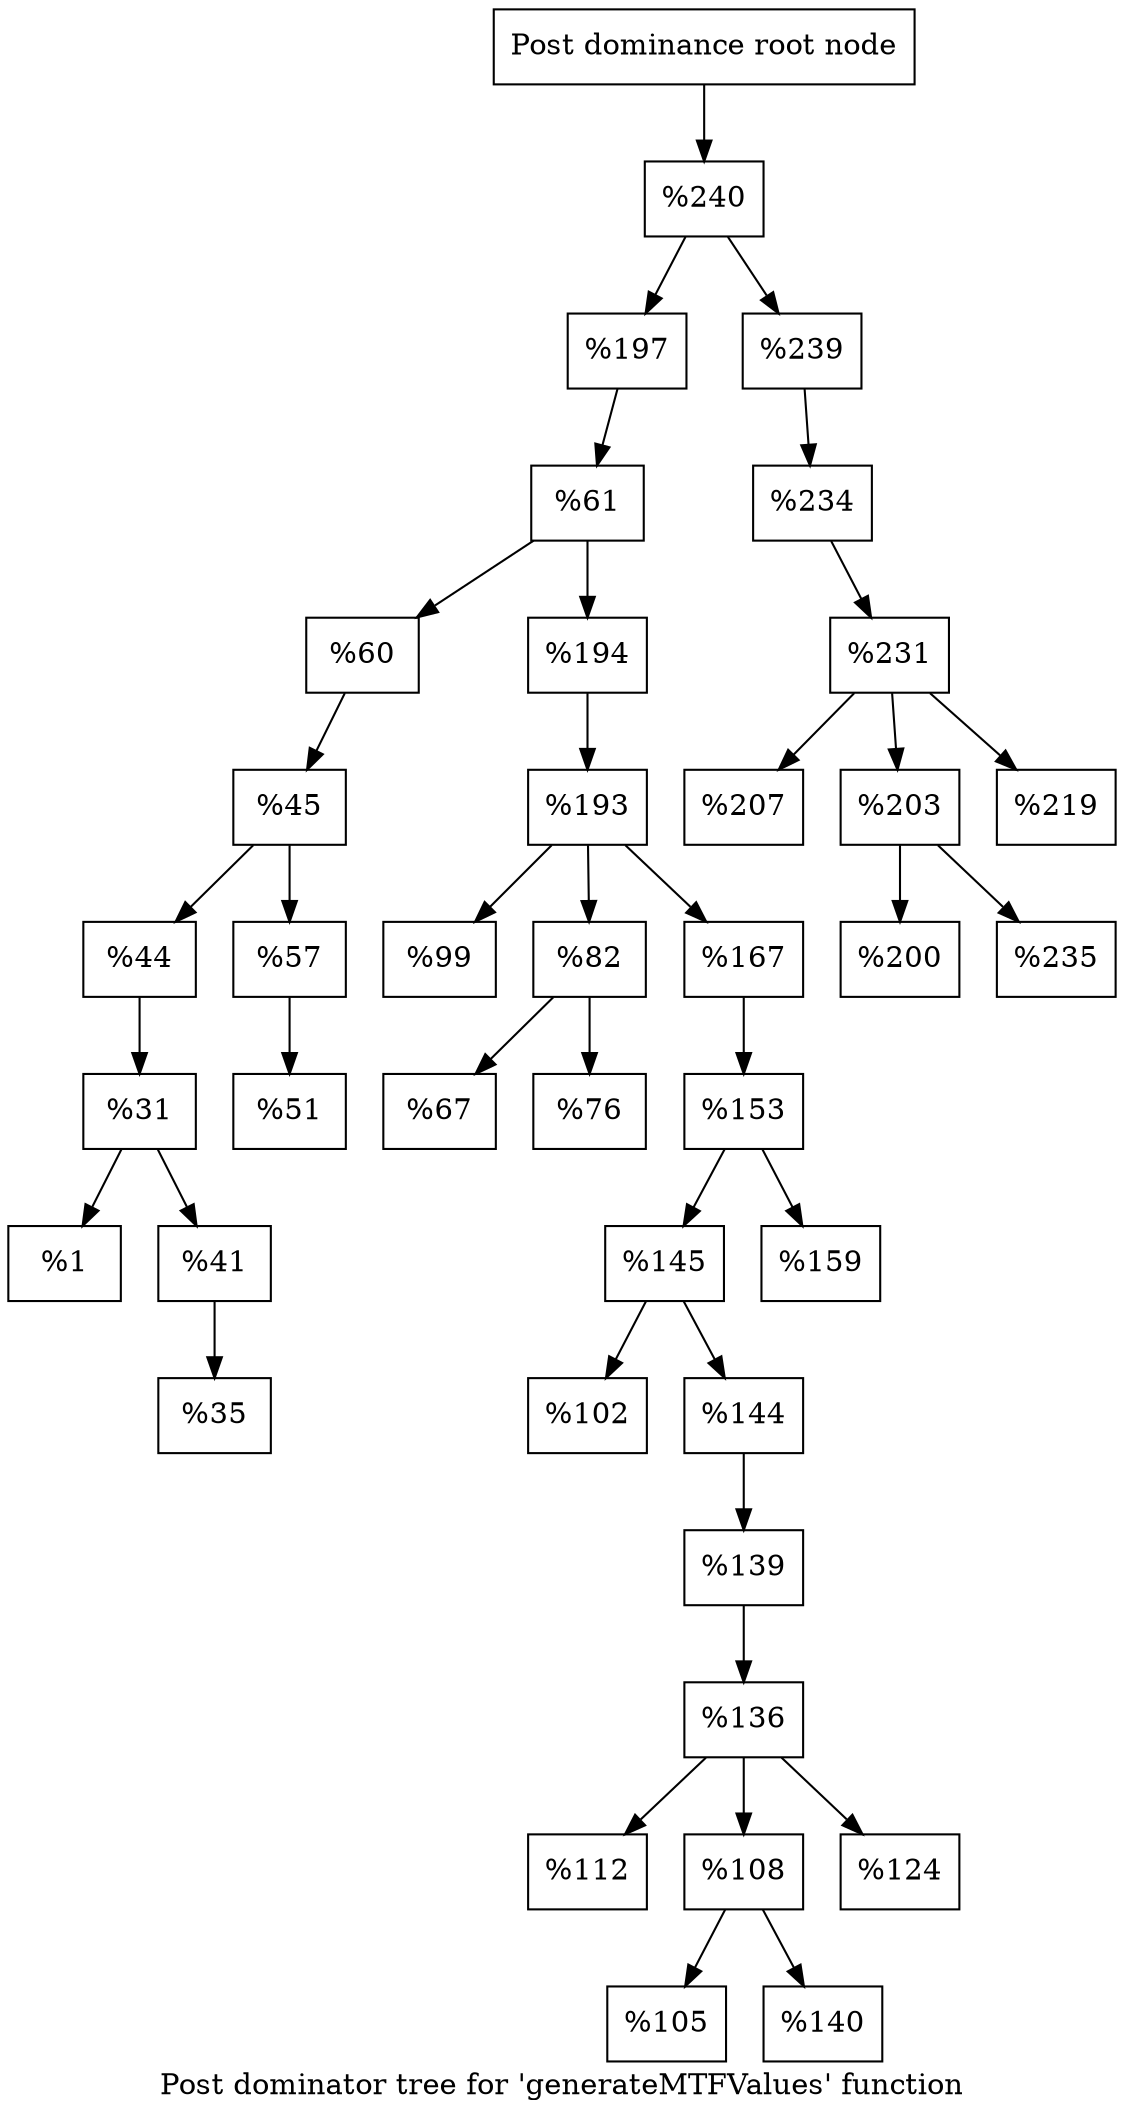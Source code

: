 digraph "Post dominator tree for 'generateMTFValues' function" {
	label="Post dominator tree for 'generateMTFValues' function";

	Node0x11ed9d0 [shape=record,label="{Post dominance root node}"];
	Node0x11ed9d0 -> Node0x1344c90;
	Node0x1344c90 [shape=record,label="{%240}"];
	Node0x1344c90 -> Node0x1245a80;
	Node0x1344c90 -> Node0x12a5380;
	Node0x1245a80 [shape=record,label="{%197}"];
	Node0x1245a80 -> Node0x11fb080;
	Node0x11fb080 [shape=record,label="{%61}"];
	Node0x11fb080 -> Node0x12a2360;
	Node0x11fb080 -> Node0x12b4040;
	Node0x12a2360 [shape=record,label="{%60}"];
	Node0x12a2360 -> Node0x10efd20;
	Node0x10efd20 [shape=record,label="{%45}"];
	Node0x10efd20 -> Node0x1326560;
	Node0x10efd20 -> Node0x12443e0;
	Node0x1326560 [shape=record,label="{%44}"];
	Node0x1326560 -> Node0x128a310;
	Node0x128a310 [shape=record,label="{%31}"];
	Node0x128a310 -> Node0x103eb00;
	Node0x128a310 -> Node0x1271740;
	Node0x103eb00 [shape=record,label="{%1}"];
	Node0x1271740 [shape=record,label="{%41}"];
	Node0x1271740 -> Node0x1054450;
	Node0x1054450 [shape=record,label="{%35}"];
	Node0x12443e0 [shape=record,label="{%57}"];
	Node0x12443e0 -> Node0x1275e70;
	Node0x1275e70 [shape=record,label="{%51}"];
	Node0x12b4040 [shape=record,label="{%194}"];
	Node0x12b4040 -> Node0x1284180;
	Node0x1284180 [shape=record,label="{%193}"];
	Node0x1284180 -> Node0x1332350;
	Node0x1284180 -> Node0x128a240;
	Node0x1284180 -> Node0x12bd190;
	Node0x1332350 [shape=record,label="{%99}"];
	Node0x128a240 [shape=record,label="{%82}"];
	Node0x128a240 -> Node0x12b3f70;
	Node0x128a240 -> Node0x12a2930;
	Node0x12b3f70 [shape=record,label="{%67}"];
	Node0x12a2930 [shape=record,label="{%76}"];
	Node0x12bd190 [shape=record,label="{%167}"];
	Node0x12bd190 -> Node0x12344e0;
	Node0x12344e0 [shape=record,label="{%153}"];
	Node0x12344e0 -> Node0x10b1040;
	Node0x12344e0 -> Node0x12a4340;
	Node0x10b1040 [shape=record,label="{%145}"];
	Node0x10b1040 -> Node0x10f6eb0;
	Node0x10b1040 -> Node0x12adc20;
	Node0x10f6eb0 [shape=record,label="{%102}"];
	Node0x12adc20 [shape=record,label="{%144}"];
	Node0x12adc20 -> Node0x13324d0;
	Node0x13324d0 [shape=record,label="{%139}"];
	Node0x13324d0 -> Node0x12b0860;
	Node0x12b0860 [shape=record,label="{%136}"];
	Node0x12b0860 -> Node0x12add10;
	Node0x12b0860 -> Node0x132cb50;
	Node0x12b0860 -> Node0x1152d20;
	Node0x12add10 [shape=record,label="{%112}"];
	Node0x132cb50 [shape=record,label="{%108}"];
	Node0x132cb50 -> Node0x1341d00;
	Node0x132cb50 -> Node0x12ac980;
	Node0x1341d00 [shape=record,label="{%105}"];
	Node0x12ac980 [shape=record,label="{%140}"];
	Node0x1152d20 [shape=record,label="{%124}"];
	Node0x12a4340 [shape=record,label="{%159}"];
	Node0x12a5380 [shape=record,label="{%239}"];
	Node0x12a5380 -> Node0x12b9e20;
	Node0x12b9e20 [shape=record,label="{%234}"];
	Node0x12b9e20 -> Node0x12912f0;
	Node0x12912f0 [shape=record,label="{%231}"];
	Node0x12912f0 -> Node0x10542d0;
	Node0x12912f0 -> Node0x1281f60;
	Node0x12912f0 -> Node0x12afb90;
	Node0x10542d0 [shape=record,label="{%207}"];
	Node0x1281f60 [shape=record,label="{%203}"];
	Node0x1281f60 -> Node0x1347a30;
	Node0x1281f60 -> Node0x1345e80;
	Node0x1347a30 [shape=record,label="{%200}"];
	Node0x1345e80 [shape=record,label="{%235}"];
	Node0x12afb90 [shape=record,label="{%219}"];
}
